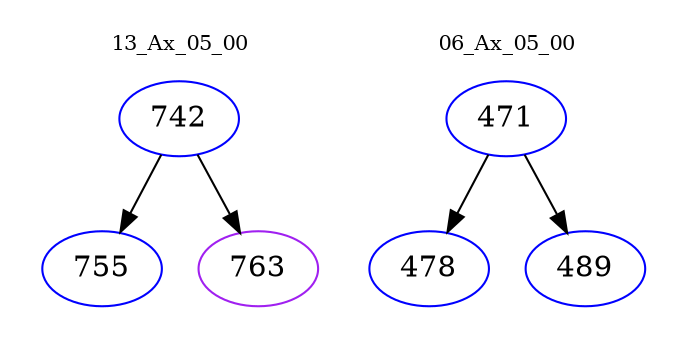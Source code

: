 digraph{
subgraph cluster_0 {
color = white
label = "13_Ax_05_00";
fontsize=10;
T0_742 [label="742", color="blue"]
T0_742 -> T0_755 [color="black"]
T0_755 [label="755", color="blue"]
T0_742 -> T0_763 [color="black"]
T0_763 [label="763", color="purple"]
}
subgraph cluster_1 {
color = white
label = "06_Ax_05_00";
fontsize=10;
T1_471 [label="471", color="blue"]
T1_471 -> T1_478 [color="black"]
T1_478 [label="478", color="blue"]
T1_471 -> T1_489 [color="black"]
T1_489 [label="489", color="blue"]
}
}

